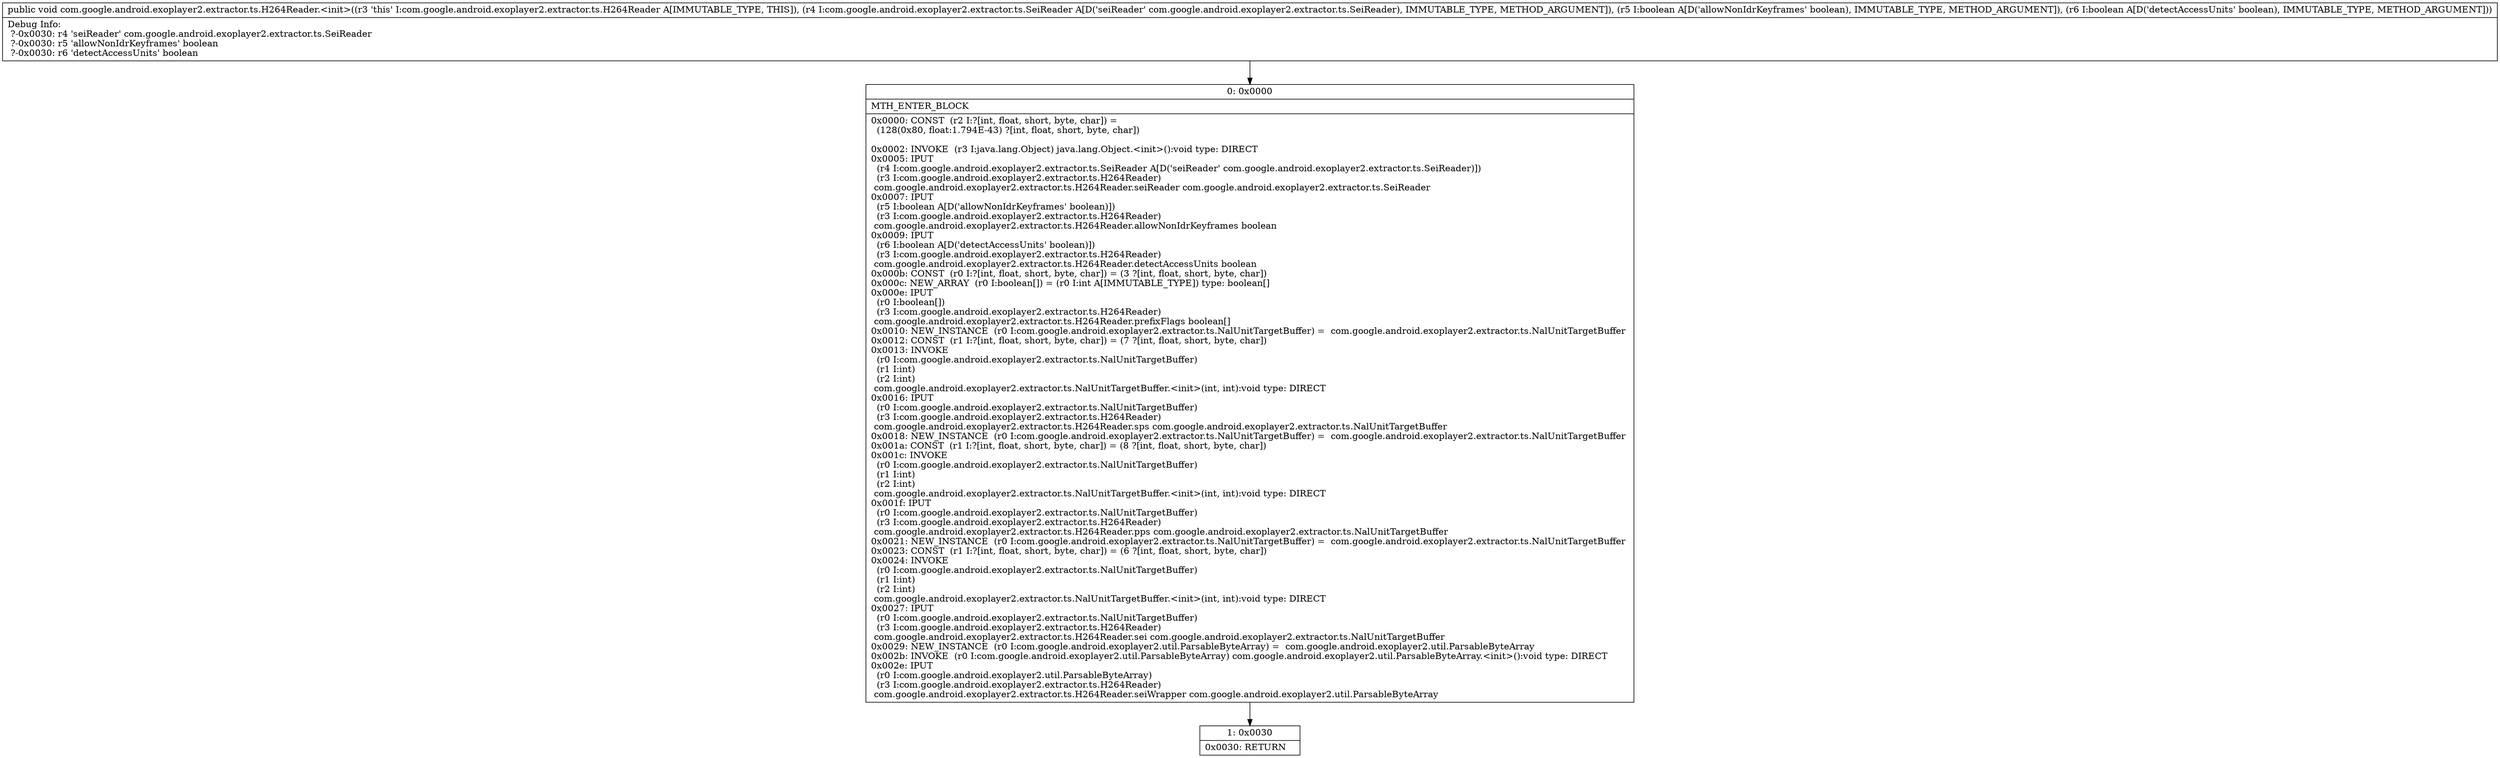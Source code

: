 digraph "CFG forcom.google.android.exoplayer2.extractor.ts.H264Reader.\<init\>(Lcom\/google\/android\/exoplayer2\/extractor\/ts\/SeiReader;ZZ)V" {
Node_0 [shape=record,label="{0\:\ 0x0000|MTH_ENTER_BLOCK\l|0x0000: CONST  (r2 I:?[int, float, short, byte, char]) = \l  (128(0x80, float:1.794E\-43) ?[int, float, short, byte, char])\l \l0x0002: INVOKE  (r3 I:java.lang.Object) java.lang.Object.\<init\>():void type: DIRECT \l0x0005: IPUT  \l  (r4 I:com.google.android.exoplayer2.extractor.ts.SeiReader A[D('seiReader' com.google.android.exoplayer2.extractor.ts.SeiReader)])\l  (r3 I:com.google.android.exoplayer2.extractor.ts.H264Reader)\l com.google.android.exoplayer2.extractor.ts.H264Reader.seiReader com.google.android.exoplayer2.extractor.ts.SeiReader \l0x0007: IPUT  \l  (r5 I:boolean A[D('allowNonIdrKeyframes' boolean)])\l  (r3 I:com.google.android.exoplayer2.extractor.ts.H264Reader)\l com.google.android.exoplayer2.extractor.ts.H264Reader.allowNonIdrKeyframes boolean \l0x0009: IPUT  \l  (r6 I:boolean A[D('detectAccessUnits' boolean)])\l  (r3 I:com.google.android.exoplayer2.extractor.ts.H264Reader)\l com.google.android.exoplayer2.extractor.ts.H264Reader.detectAccessUnits boolean \l0x000b: CONST  (r0 I:?[int, float, short, byte, char]) = (3 ?[int, float, short, byte, char]) \l0x000c: NEW_ARRAY  (r0 I:boolean[]) = (r0 I:int A[IMMUTABLE_TYPE]) type: boolean[] \l0x000e: IPUT  \l  (r0 I:boolean[])\l  (r3 I:com.google.android.exoplayer2.extractor.ts.H264Reader)\l com.google.android.exoplayer2.extractor.ts.H264Reader.prefixFlags boolean[] \l0x0010: NEW_INSTANCE  (r0 I:com.google.android.exoplayer2.extractor.ts.NalUnitTargetBuffer) =  com.google.android.exoplayer2.extractor.ts.NalUnitTargetBuffer \l0x0012: CONST  (r1 I:?[int, float, short, byte, char]) = (7 ?[int, float, short, byte, char]) \l0x0013: INVOKE  \l  (r0 I:com.google.android.exoplayer2.extractor.ts.NalUnitTargetBuffer)\l  (r1 I:int)\l  (r2 I:int)\l com.google.android.exoplayer2.extractor.ts.NalUnitTargetBuffer.\<init\>(int, int):void type: DIRECT \l0x0016: IPUT  \l  (r0 I:com.google.android.exoplayer2.extractor.ts.NalUnitTargetBuffer)\l  (r3 I:com.google.android.exoplayer2.extractor.ts.H264Reader)\l com.google.android.exoplayer2.extractor.ts.H264Reader.sps com.google.android.exoplayer2.extractor.ts.NalUnitTargetBuffer \l0x0018: NEW_INSTANCE  (r0 I:com.google.android.exoplayer2.extractor.ts.NalUnitTargetBuffer) =  com.google.android.exoplayer2.extractor.ts.NalUnitTargetBuffer \l0x001a: CONST  (r1 I:?[int, float, short, byte, char]) = (8 ?[int, float, short, byte, char]) \l0x001c: INVOKE  \l  (r0 I:com.google.android.exoplayer2.extractor.ts.NalUnitTargetBuffer)\l  (r1 I:int)\l  (r2 I:int)\l com.google.android.exoplayer2.extractor.ts.NalUnitTargetBuffer.\<init\>(int, int):void type: DIRECT \l0x001f: IPUT  \l  (r0 I:com.google.android.exoplayer2.extractor.ts.NalUnitTargetBuffer)\l  (r3 I:com.google.android.exoplayer2.extractor.ts.H264Reader)\l com.google.android.exoplayer2.extractor.ts.H264Reader.pps com.google.android.exoplayer2.extractor.ts.NalUnitTargetBuffer \l0x0021: NEW_INSTANCE  (r0 I:com.google.android.exoplayer2.extractor.ts.NalUnitTargetBuffer) =  com.google.android.exoplayer2.extractor.ts.NalUnitTargetBuffer \l0x0023: CONST  (r1 I:?[int, float, short, byte, char]) = (6 ?[int, float, short, byte, char]) \l0x0024: INVOKE  \l  (r0 I:com.google.android.exoplayer2.extractor.ts.NalUnitTargetBuffer)\l  (r1 I:int)\l  (r2 I:int)\l com.google.android.exoplayer2.extractor.ts.NalUnitTargetBuffer.\<init\>(int, int):void type: DIRECT \l0x0027: IPUT  \l  (r0 I:com.google.android.exoplayer2.extractor.ts.NalUnitTargetBuffer)\l  (r3 I:com.google.android.exoplayer2.extractor.ts.H264Reader)\l com.google.android.exoplayer2.extractor.ts.H264Reader.sei com.google.android.exoplayer2.extractor.ts.NalUnitTargetBuffer \l0x0029: NEW_INSTANCE  (r0 I:com.google.android.exoplayer2.util.ParsableByteArray) =  com.google.android.exoplayer2.util.ParsableByteArray \l0x002b: INVOKE  (r0 I:com.google.android.exoplayer2.util.ParsableByteArray) com.google.android.exoplayer2.util.ParsableByteArray.\<init\>():void type: DIRECT \l0x002e: IPUT  \l  (r0 I:com.google.android.exoplayer2.util.ParsableByteArray)\l  (r3 I:com.google.android.exoplayer2.extractor.ts.H264Reader)\l com.google.android.exoplayer2.extractor.ts.H264Reader.seiWrapper com.google.android.exoplayer2.util.ParsableByteArray \l}"];
Node_1 [shape=record,label="{1\:\ 0x0030|0x0030: RETURN   \l}"];
MethodNode[shape=record,label="{public void com.google.android.exoplayer2.extractor.ts.H264Reader.\<init\>((r3 'this' I:com.google.android.exoplayer2.extractor.ts.H264Reader A[IMMUTABLE_TYPE, THIS]), (r4 I:com.google.android.exoplayer2.extractor.ts.SeiReader A[D('seiReader' com.google.android.exoplayer2.extractor.ts.SeiReader), IMMUTABLE_TYPE, METHOD_ARGUMENT]), (r5 I:boolean A[D('allowNonIdrKeyframes' boolean), IMMUTABLE_TYPE, METHOD_ARGUMENT]), (r6 I:boolean A[D('detectAccessUnits' boolean), IMMUTABLE_TYPE, METHOD_ARGUMENT]))  | Debug Info:\l  ?\-0x0030: r4 'seiReader' com.google.android.exoplayer2.extractor.ts.SeiReader\l  ?\-0x0030: r5 'allowNonIdrKeyframes' boolean\l  ?\-0x0030: r6 'detectAccessUnits' boolean\l}"];
MethodNode -> Node_0;
Node_0 -> Node_1;
}

